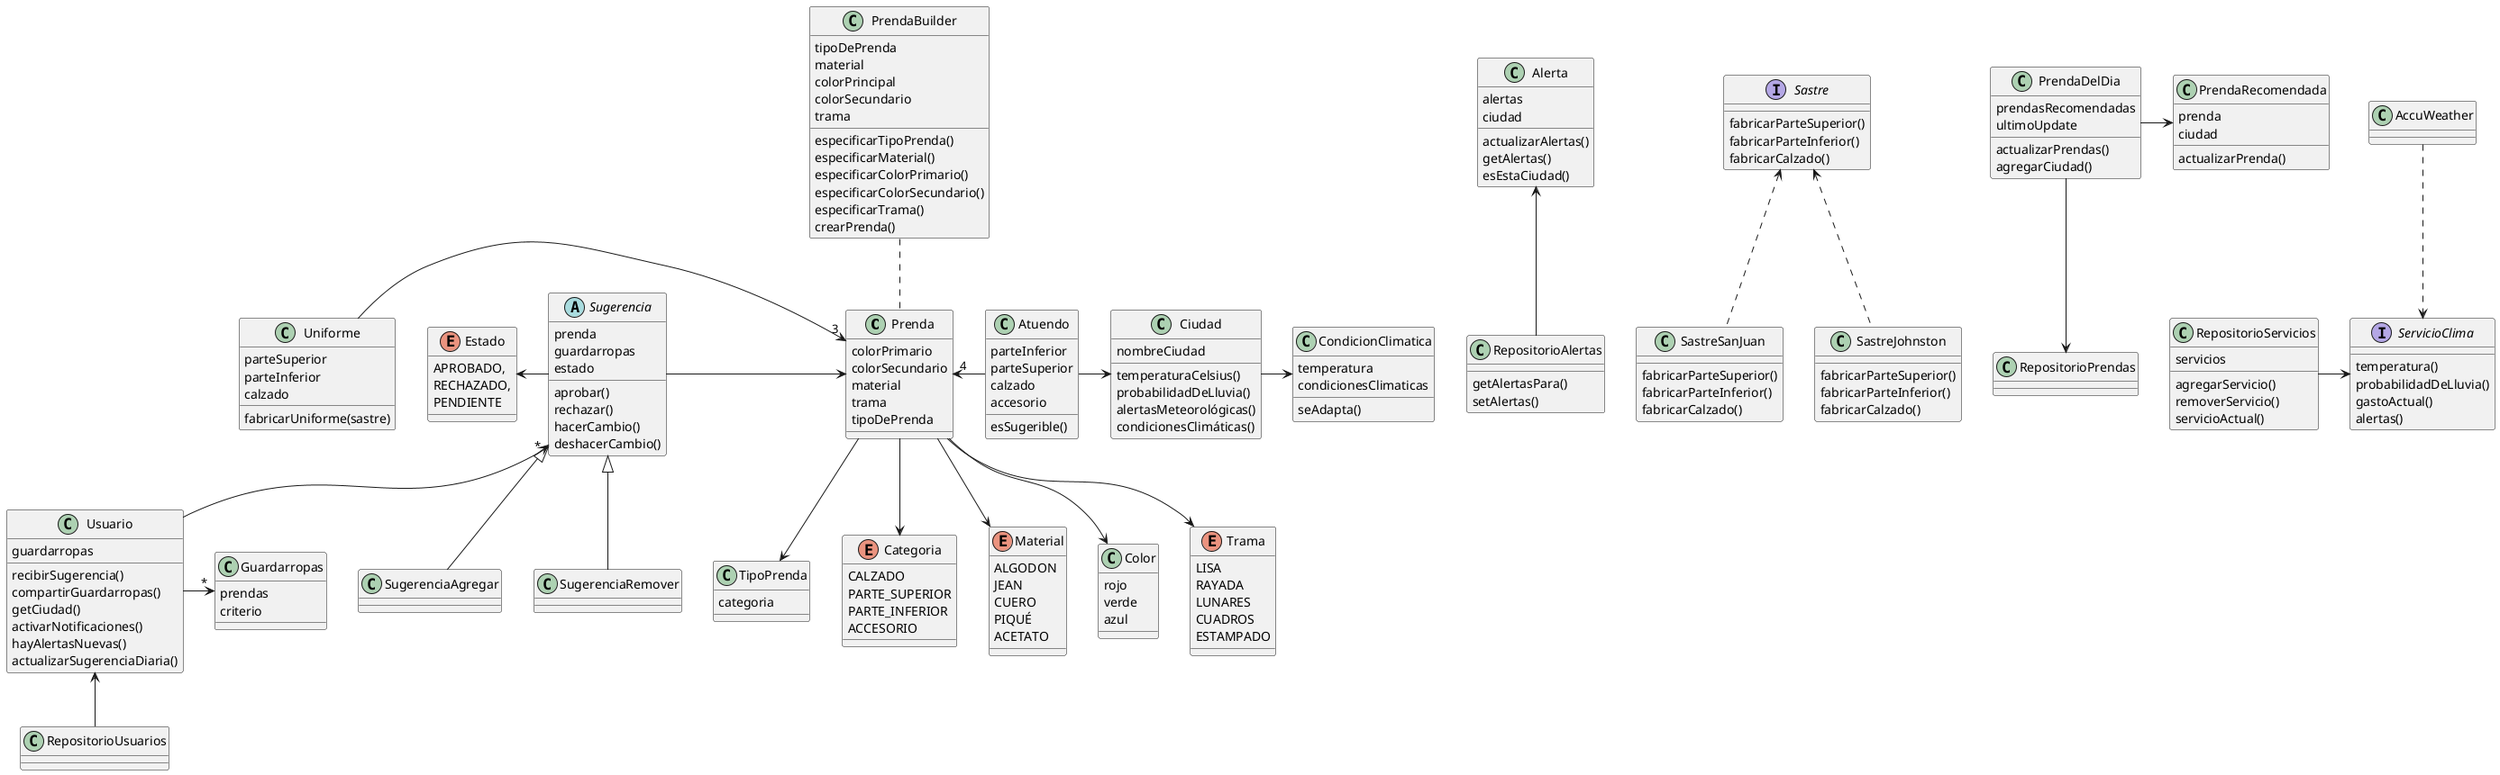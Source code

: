 @startuml QMP Tercera Iteración

class Prenda{
  colorPrimario
  colorSecundario
  material
  trama
  tipoDePrenda
}

Prenda -d-> TipoPrenda
class TipoPrenda{
  categoria
}
Prenda -d-> Categoria
enum Categoria{
  CALZADO
  PARTE_SUPERIOR
  PARTE_INFERIOR
  ACCESORIO
}

Prenda -d-> Material
enum Material{
  ALGODON
  JEAN
  CUERO
  PIQUÉ
  ACETATO
}

Prenda -d-> Color
class Color{
  rojo
  verde
  azul
}



Prenda -d-> Trama
enum Trama{
  LISA
  RAYADA
  LUNARES
  CUADROS
  ESTAMPADO
}

PrendaBuilder .. Prenda
class PrendaBuilder{

  tipoDePrenda
  material
  colorPrincipal
  colorSecundario
  trama

  especificarTipoPrenda()
  especificarMaterial()
  especificarColorPrimario()
  especificarColorSecundario()
  especificarTrama()
  crearPrenda()
}

Uniforme ->"3" Prenda
class Uniforme{
  parteSuperior
  parteInferior
  calzado

  fabricarUniforme(sastre)
}

interface Sastre{
  fabricarParteSuperior()
  fabricarParteInferior()
  fabricarCalzado()
}

class SastreSanJuan{
  fabricarParteSuperior()
  fabricarParteInferior()
  fabricarCalzado()
}
class SastreJohnston{
  fabricarParteSuperior()
  fabricarParteInferior()
  fabricarCalzado()
}

SastreSanJuan .u.> Sastre
SastreJohnston .u.> Sastre


class RepositorioServicios{
  servicios
  agregarServicio()
  removerServicio()
  servicioActual()
}

interface ServicioClima{
  temperatura()
  probabilidadDeLluvia()
  gastoActual()
  alertas()
}


AccuWeather ..> ServicioClima
class AccuWeather{
  
}

Ciudad -> CondicionClimatica
class Ciudad{
  nombreCiudad
  temperaturaCelsius()
  probabilidadDeLluvia()
  alertasMeteorológicas()
  condicionesClimáticas()
}

class CondicionClimatica{
  temperatura
  condicionesClimaticas
  seAdapta()
}

class Alerta{
  alertas
  ciudad
  actualizarAlertas()
  getAlertas()
  esEstaCiudad()
} 

class RepositorioAlertas{
  getAlertasPara()
  setAlertas()
}

class RepositorioUsuarios{
}


Atuendo -l-> "4" Prenda
Atuendo -> Ciudad
class Atuendo{
  parteInferior
  parteSuperior
  calzado
  accesorio
  esSugerible()
}

Usuario -> "*" Guardarropas
Usuario -u-> "*" Sugerencia
class Usuario{
  guardarropas
  recibirSugerencia()
  compartirGuardarropas()
  getCiudad()
  activarNotificaciones()
  hayAlertasNuevas()
  actualizarSugerenciaDiaria()
}

class Guardarropas{
  prendas
  criterio
}

Sugerencia -> Prenda
abstract Sugerencia{
  prenda
  guardarropas
  estado
  aprobar()
  rechazar()
  hacerCambio()
  deshacerCambio()
}

SugerenciaAgregar -u-|> Sugerencia
SugerenciaRemover -u-|> Sugerencia
class SugerenciaAgregar{}
class SugerenciaRemover{}

Sugerencia -l-> Estado
enum Estado{
  APROBADO,
  RECHAZADO,
  PENDIENTE
}

PrendaDelDia -> PrendaRecomendada
class PrendaDelDia{
  prendasRecomendadas
  ultimoUpdate
  actualizarPrendas()
  agregarCiudad()
}
class PrendaRecomendada{
  prenda
  ciudad
  actualizarPrenda()
}

PrendaDelDia -d-> RepositorioPrendas
class RepositorioPrendas{}
RepositorioServicios -> ServicioClima
RepositorioAlertas -u-> Alerta
RepositorioUsuarios -u-> Usuario

@enduml
